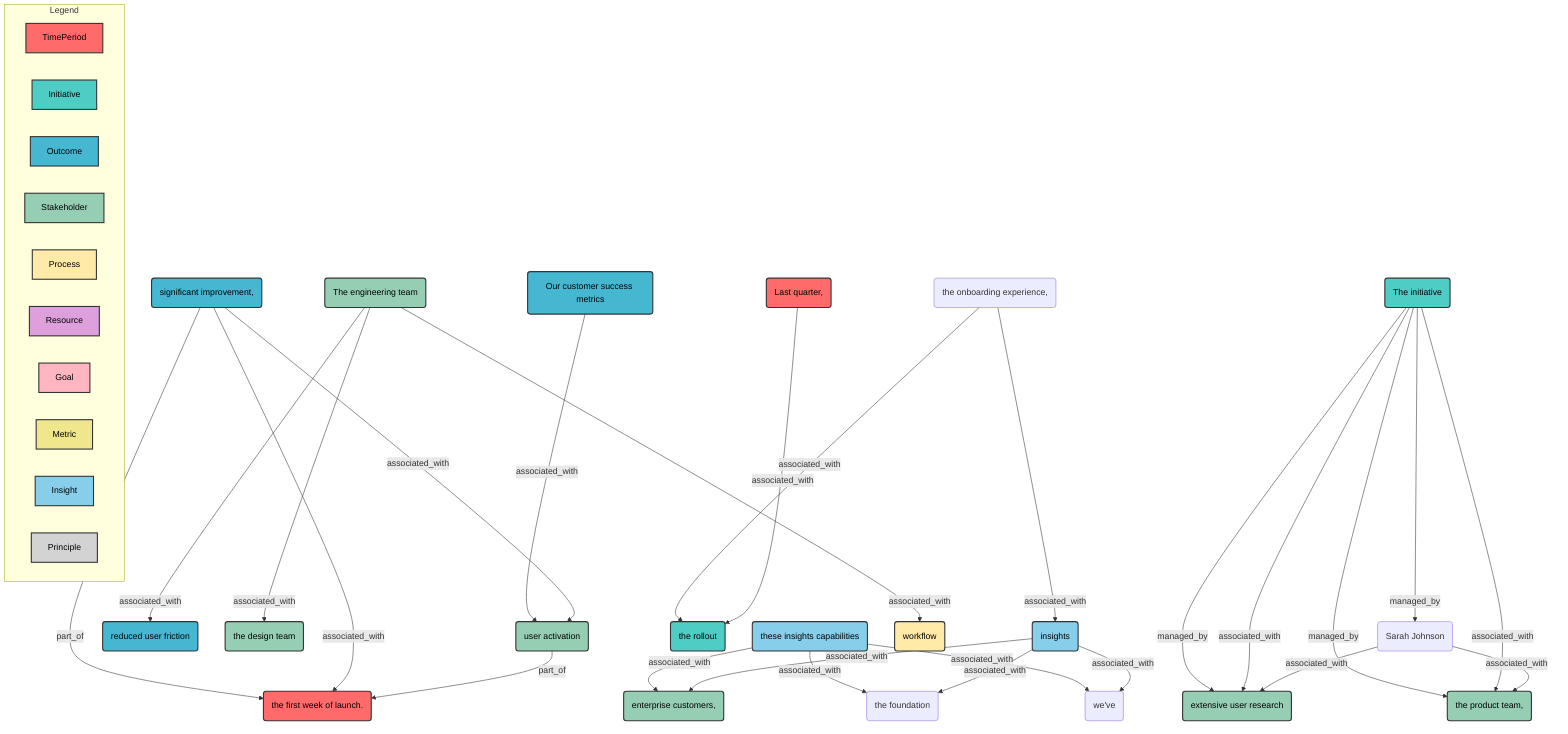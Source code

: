 flowchart TD
    entity_1751985208588_l374c59q5("Our customer success metrics")
    entity_1751985208589_32a69aitc("these insights capabilities")
    entity_1751985208585_iasqpudqz("the onboarding experience,")
    entity_1751985208588_lpol77dsq("the first week of launch.")
    entity_1751985208588_qs73701gz("significant improvement,")
    entity_1751985208589_va1e8zjrm("extensive user research")
    entity_1751985208588_626xp66qg("reduced user friction")
    entity_1751985208589_f23tqk18w("enterprise customers,")
    entity_1751985208587_kq4m7nyxk("The engineering team")
    entity_1751985208589_jybd6vbci("the product team,")
    entity_1751985208587_myodl7sp9("the design team")
    entity_1751985208588_tgsjzizuj("user activation")
    entity_1751985208588_qetu8ongp("The initiative")
    entity_1751985208589_gtazeczcv("the foundation")
    entity_1751985208583_la67un9j6("Last quarter,")
    entity_1751985208589_8ipdcazsh("Sarah Johnson")
    entity_1751985208586_aucv2ct82("the rollout")
    entity_1751985208587_8vi47q3x3("insights")
    entity_1751985208587_9ruxtc10l("workflow")
    entity_1751985208589_1xdpfg9gy("we've")
    entity_1751985208585_iasqpudqz -->|"associated_with"| entity_1751985208586_aucv2ct82
    entity_1751985208585_iasqpudqz -->|"associated_with"| entity_1751985208587_8vi47q3x3
    entity_1751985208583_la67un9j6 -->|"associated_with"| entity_1751985208586_aucv2ct82
    entity_1751985208587_kq4m7nyxk -->|"associated_with"| entity_1751985208588_626xp66qg
    entity_1751985208587_kq4m7nyxk -->|"associated_with"| entity_1751985208587_myodl7sp9
    entity_1751985208587_kq4m7nyxk -->|"associated_with"| entity_1751985208587_9ruxtc10l
    entity_1751985208588_l374c59q5 -->|"associated_with"| entity_1751985208588_tgsjzizuj
    entity_1751985208588_qs73701gz -->|"part_of"| entity_1751985208588_lpol77dsq
    entity_1751985208588_qs73701gz -->|"associated_with"| entity_1751985208588_lpol77dsq
    entity_1751985208588_tgsjzizuj -->|"part_of"| entity_1751985208588_lpol77dsq
    entity_1751985208588_qs73701gz -->|"associated_with"| entity_1751985208588_tgsjzizuj
    entity_1751985208588_qetu8ongp -->|"managed_by"| entity_1751985208589_va1e8zjrm
    entity_1751985208588_qetu8ongp -->|"associated_with"| entity_1751985208589_va1e8zjrm
    entity_1751985208589_8ipdcazsh -->|"associated_with"| entity_1751985208589_va1e8zjrm
    entity_1751985208588_qetu8ongp -->|"managed_by"| entity_1751985208589_jybd6vbci
    entity_1751985208588_qetu8ongp -->|"associated_with"| entity_1751985208589_jybd6vbci
    entity_1751985208589_8ipdcazsh -->|"associated_with"| entity_1751985208589_jybd6vbci
    entity_1751985208588_qetu8ongp -->|"managed_by"| entity_1751985208589_8ipdcazsh
    entity_1751985208589_32a69aitc -->|"associated_with"| entity_1751985208589_f23tqk18w
    entity_1751985208589_32a69aitc -->|"associated_with"| entity_1751985208589_gtazeczcv
    entity_1751985208589_32a69aitc -->|"associated_with"| entity_1751985208589_1xdpfg9gy
    entity_1751985208587_8vi47q3x3 -->|"associated_with"| entity_1751985208589_f23tqk18w
    entity_1751985208587_8vi47q3x3 -->|"associated_with"| entity_1751985208589_gtazeczcv
    entity_1751985208587_8vi47q3x3 -->|"associated_with"| entity_1751985208589_1xdpfg9gy

    classDef classoutcome fill:#45B7D1,stroke:#333,stroke-width:2px,color:#000
    class entity_1751985208588_l374c59q5,entity_1751985208588_qs73701gz,entity_1751985208588_626xp66qg classoutcome
    classDef classinsight fill:#87CEEB,stroke:#333,stroke-width:2px,color:#000
    class entity_1751985208589_32a69aitc,entity_1751985208587_8vi47q3x3 classinsight
    classDef classtimeperiod fill:#FF6B6B,stroke:#333,stroke-width:2px,color:#000
    class entity_1751985208588_lpol77dsq,entity_1751985208583_la67un9j6 classtimeperiod
    classDef classstakeholder fill:#96CEB4,stroke:#333,stroke-width:2px,color:#000
    class entity_1751985208589_va1e8zjrm,entity_1751985208589_f23tqk18w,entity_1751985208587_kq4m7nyxk,entity_1751985208589_jybd6vbci,entity_1751985208587_myodl7sp9,entity_1751985208588_tgsjzizuj classstakeholder
    classDef classinitiative fill:#4ECDC4,stroke:#333,stroke-width:2px,color:#000
    class entity_1751985208588_qetu8ongp,entity_1751985208586_aucv2ct82 classinitiative
    classDef classprocess fill:#FFEAA7,stroke:#333,stroke-width:2px,color:#000
    class entity_1751985208587_9ruxtc10l classprocess

%% Legend
subgraph Legend
    legend_time_period["TimePeriod"]
    legend_initiative["Initiative"]
    legend_outcome["Outcome"]
    legend_stakeholder["Stakeholder"]
    legend_process["Process"]
    legend_resource["Resource"]
    legend_goal["Goal"]
    legend_metric["Metric"]
    legend_insight["Insight"]
    legend_principle["Principle"]
end

classDef legendtimeperiod fill:#FF6B6B,stroke:#333,stroke-width:2px,color:#000
class legend_time_period legendtimeperiod
classDef legendinitiative fill:#4ECDC4,stroke:#333,stroke-width:2px,color:#000
class legend_initiative legendinitiative
classDef legendoutcome fill:#45B7D1,stroke:#333,stroke-width:2px,color:#000
class legend_outcome legendoutcome
classDef legendstakeholder fill:#96CEB4,stroke:#333,stroke-width:2px,color:#000
class legend_stakeholder legendstakeholder
classDef legendprocess fill:#FFEAA7,stroke:#333,stroke-width:2px,color:#000
class legend_process legendprocess
classDef legendresource fill:#DDA0DD,stroke:#333,stroke-width:2px,color:#000
class legend_resource legendresource
classDef legendgoal fill:#FFB6C1,stroke:#333,stroke-width:2px,color:#000
class legend_goal legendgoal
classDef legendmetric fill:#F0E68C,stroke:#333,stroke-width:2px,color:#000
class legend_metric legendmetric
classDef legendinsight fill:#87CEEB,stroke:#333,stroke-width:2px,color:#000
class legend_insight legendinsight
classDef legendprinciple fill:#D3D3D3,stroke:#333,stroke-width:2px,color:#000
class legend_principle legendprinciple